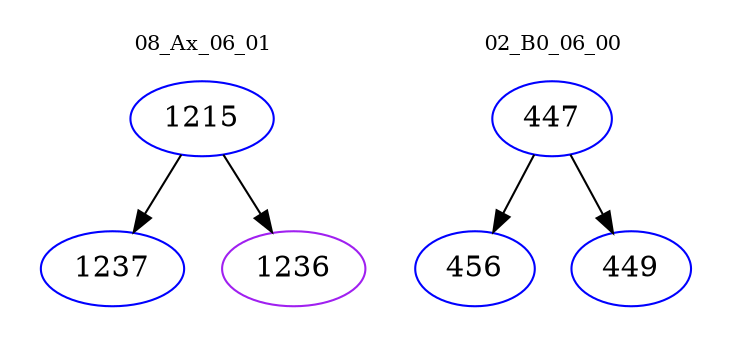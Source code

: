 digraph{
subgraph cluster_0 {
color = white
label = "08_Ax_06_01";
fontsize=10;
T0_1215 [label="1215", color="blue"]
T0_1215 -> T0_1237 [color="black"]
T0_1237 [label="1237", color="blue"]
T0_1215 -> T0_1236 [color="black"]
T0_1236 [label="1236", color="purple"]
}
subgraph cluster_1 {
color = white
label = "02_B0_06_00";
fontsize=10;
T1_447 [label="447", color="blue"]
T1_447 -> T1_456 [color="black"]
T1_456 [label="456", color="blue"]
T1_447 -> T1_449 [color="black"]
T1_449 [label="449", color="blue"]
}
}
